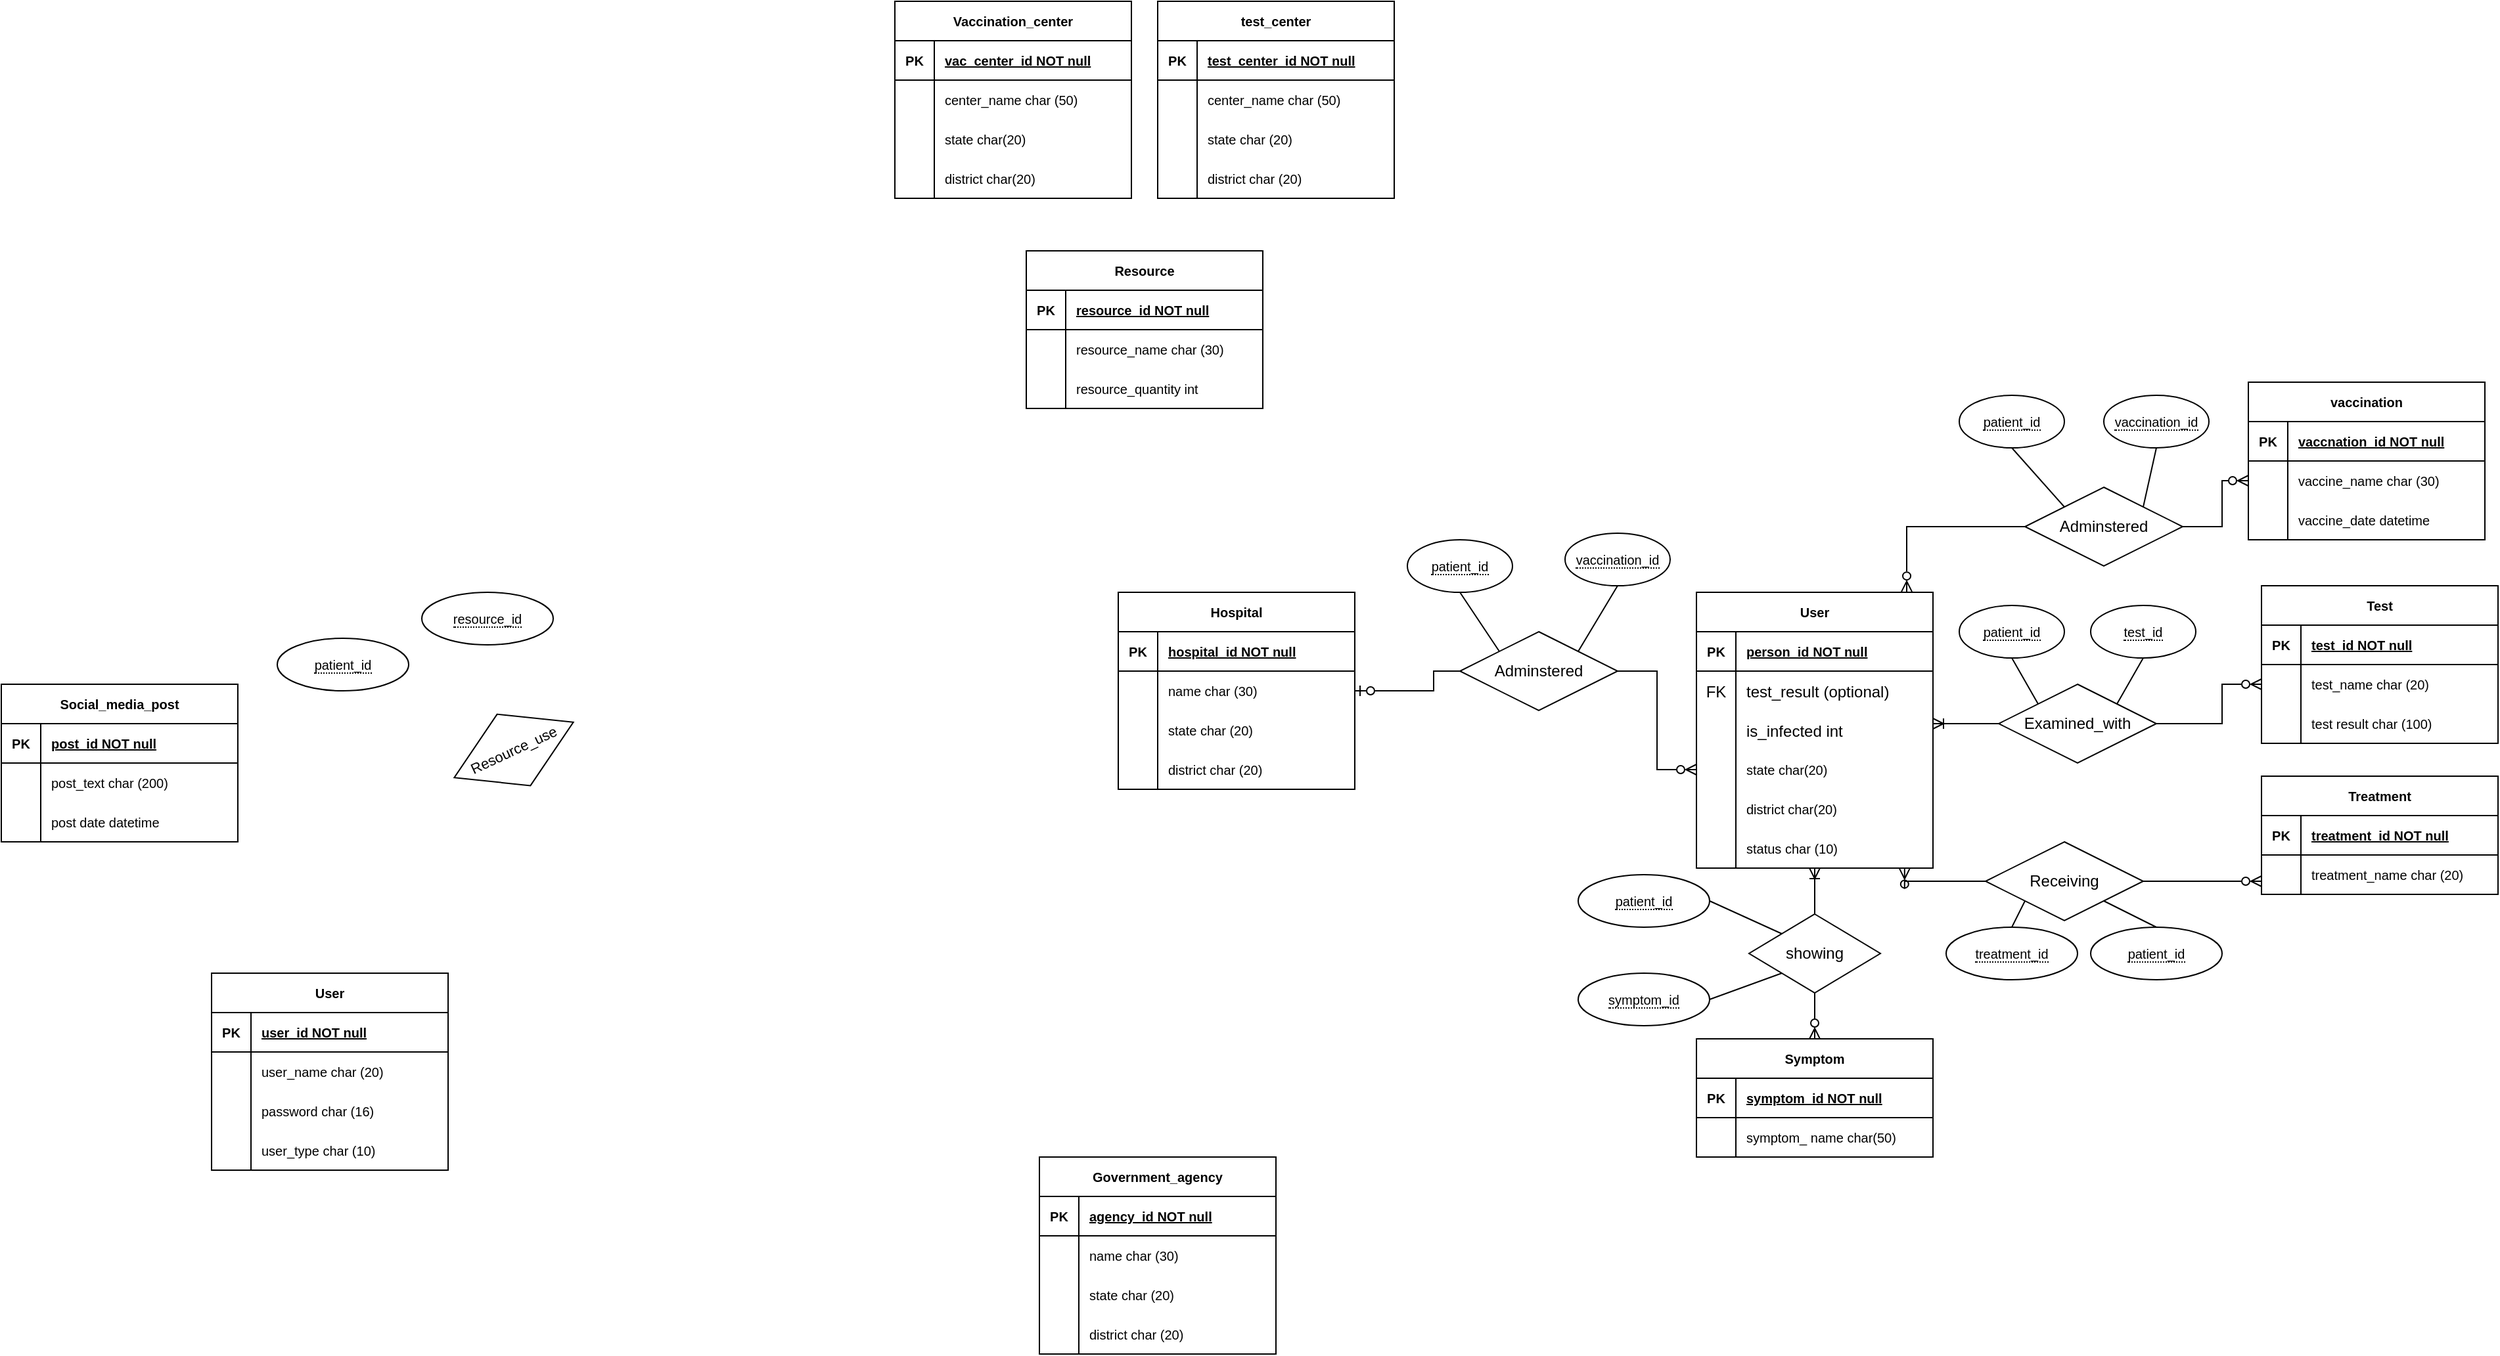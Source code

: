 <mxfile version="20.8.10" type="github">
  <diagram name="Page-1" id="e56a1550-8fbb-45ad-956c-1786394a9013">
    <mxGraphModel dx="1100" dy="784" grid="1" gridSize="10" guides="1" tooltips="1" connect="1" arrows="1" fold="1" page="1" pageScale="1" pageWidth="4000" pageHeight="4000" background="none" math="0" shadow="0">
      <root>
        <mxCell id="0" />
        <mxCell id="1" parent="0" />
        <mxCell id="FpNZG0VmVVz_sjIysyUu-32" value="showing" style="shape=rhombus;perimeter=rhombusPerimeter;whiteSpace=wrap;html=1;align=center;shadow=0;sketch=0;rotation=0;" parent="1" vertex="1">
          <mxGeometry x="1360" y="745" width="100" height="60" as="geometry" />
        </mxCell>
        <mxCell id="FpNZG0VmVVz_sjIysyUu-37" value="&lt;span style=&quot;border-bottom: 1px dotted&quot;&gt;symptom_id&lt;/span&gt;" style="ellipse;whiteSpace=wrap;html=1;align=center;fontSize=10;" parent="1" vertex="1">
          <mxGeometry x="1230" y="790" width="100" height="40" as="geometry" />
        </mxCell>
        <mxCell id="FpNZG0VmVVz_sjIysyUu-38" value="&lt;span style=&quot;border-bottom: 1px dotted&quot;&gt;patient_id&lt;/span&gt;" style="ellipse;whiteSpace=wrap;html=1;align=center;fontSize=10;" parent="1" vertex="1">
          <mxGeometry x="1230" y="715" width="100" height="40" as="geometry" />
        </mxCell>
        <mxCell id="FpNZG0VmVVz_sjIysyUu-124" value="&lt;font style=&quot;font-size: 11px;&quot;&gt;Resource_use&lt;/font&gt;" style="shape=rhombus;perimeter=rhombusPerimeter;whiteSpace=wrap;html=1;align=center;shadow=0;sketch=0;rotation=-25;" parent="1" vertex="1">
          <mxGeometry x="370" y="590" width="100" height="60" as="geometry" />
        </mxCell>
        <mxCell id="FpNZG0VmVVz_sjIysyUu-125" value="&lt;span style=&quot;border-bottom: 1px dotted&quot;&gt;resource_id&lt;/span&gt;" style="ellipse;whiteSpace=wrap;html=1;align=center;fontSize=10;" parent="1" vertex="1">
          <mxGeometry x="350" y="500" width="100" height="40" as="geometry" />
        </mxCell>
        <mxCell id="FpNZG0VmVVz_sjIysyUu-126" value="&lt;span style=&quot;border-bottom: 1px dotted&quot;&gt;patient_id&lt;/span&gt;" style="ellipse;whiteSpace=wrap;html=1;align=center;fontSize=10;rotation=0;" parent="1" vertex="1">
          <mxGeometry x="240" y="535" width="100" height="40" as="geometry" />
        </mxCell>
        <mxCell id="FpNZG0VmVVz_sjIysyUu-148" value="&lt;font style=&quot;font-size: 12px;&quot;&gt;Receiving&lt;/font&gt;" style="shape=rhombus;perimeter=rhombusPerimeter;whiteSpace=wrap;html=1;align=center;rounded=0;shadow=0;sketch=0;fontSize=11;rotation=0;" parent="1" vertex="1">
          <mxGeometry x="1540" y="690" width="120" height="60" as="geometry" />
        </mxCell>
        <mxCell id="FpNZG0VmVVz_sjIysyUu-218" value="&lt;span style=&quot;border-bottom: 1px dotted&quot;&gt;patient_id&lt;/span&gt;" style="ellipse;whiteSpace=wrap;html=1;align=center;fontSize=10;rotation=0;" parent="1" vertex="1">
          <mxGeometry x="1620" y="755" width="100" height="40" as="geometry" />
        </mxCell>
        <mxCell id="FpNZG0VmVVz_sjIysyUu-219" value="&lt;span style=&quot;border-bottom: 1px dotted&quot;&gt;treatment_id&lt;/span&gt;" style="ellipse;whiteSpace=wrap;html=1;align=center;fontSize=10;rotation=0;" parent="1" vertex="1">
          <mxGeometry x="1510" y="755" width="100" height="40" as="geometry" />
        </mxCell>
        <mxCell id="9xCG6FaIoPeR2C3khTuz-28" value="Symptom" style="shape=table;startSize=30;container=1;collapsible=1;childLayout=tableLayout;fixedRows=1;rowLines=0;fontStyle=1;align=center;resizeLast=1;fontSize=10;" parent="1" vertex="1">
          <mxGeometry x="1320" y="840" width="180" height="90" as="geometry" />
        </mxCell>
        <mxCell id="9xCG6FaIoPeR2C3khTuz-29" value="" style="shape=tableRow;horizontal=0;startSize=0;swimlaneHead=0;swimlaneBody=0;fillColor=none;collapsible=0;dropTarget=0;points=[[0,0.5],[1,0.5]];portConstraint=eastwest;top=0;left=0;right=0;bottom=1;fontSize=10;" parent="9xCG6FaIoPeR2C3khTuz-28" vertex="1">
          <mxGeometry y="30" width="180" height="30" as="geometry" />
        </mxCell>
        <mxCell id="9xCG6FaIoPeR2C3khTuz-30" value="PK" style="shape=partialRectangle;connectable=0;fillColor=none;top=0;left=0;bottom=0;right=0;fontStyle=1;overflow=hidden;fontSize=10;" parent="9xCG6FaIoPeR2C3khTuz-29" vertex="1">
          <mxGeometry width="30" height="30" as="geometry">
            <mxRectangle width="30" height="30" as="alternateBounds" />
          </mxGeometry>
        </mxCell>
        <mxCell id="9xCG6FaIoPeR2C3khTuz-31" value="symptom_id NOT null" style="shape=partialRectangle;connectable=0;fillColor=none;top=0;left=0;bottom=0;right=0;align=left;spacingLeft=6;fontStyle=5;overflow=hidden;fontSize=10;" parent="9xCG6FaIoPeR2C3khTuz-29" vertex="1">
          <mxGeometry x="30" width="150" height="30" as="geometry">
            <mxRectangle width="150" height="30" as="alternateBounds" />
          </mxGeometry>
        </mxCell>
        <mxCell id="9xCG6FaIoPeR2C3khTuz-32" value="" style="shape=tableRow;horizontal=0;startSize=0;swimlaneHead=0;swimlaneBody=0;fillColor=none;collapsible=0;dropTarget=0;points=[[0,0.5],[1,0.5]];portConstraint=eastwest;top=0;left=0;right=0;bottom=0;fontSize=10;" parent="9xCG6FaIoPeR2C3khTuz-28" vertex="1">
          <mxGeometry y="60" width="180" height="30" as="geometry" />
        </mxCell>
        <mxCell id="9xCG6FaIoPeR2C3khTuz-33" value="" style="shape=partialRectangle;connectable=0;fillColor=none;top=0;left=0;bottom=0;right=0;editable=1;overflow=hidden;fontSize=10;" parent="9xCG6FaIoPeR2C3khTuz-32" vertex="1">
          <mxGeometry width="30" height="30" as="geometry">
            <mxRectangle width="30" height="30" as="alternateBounds" />
          </mxGeometry>
        </mxCell>
        <mxCell id="9xCG6FaIoPeR2C3khTuz-34" value="symptom_ name char(50)" style="shape=partialRectangle;connectable=0;fillColor=none;top=0;left=0;bottom=0;right=0;align=left;spacingLeft=6;overflow=hidden;fontSize=10;" parent="9xCG6FaIoPeR2C3khTuz-32" vertex="1">
          <mxGeometry x="30" width="150" height="30" as="geometry">
            <mxRectangle width="150" height="30" as="alternateBounds" />
          </mxGeometry>
        </mxCell>
        <mxCell id="9xCG6FaIoPeR2C3khTuz-41" value="User" style="shape=table;startSize=30;container=1;collapsible=1;childLayout=tableLayout;fixedRows=1;rowLines=0;fontStyle=1;align=center;resizeLast=1;fontSize=10;" parent="1" vertex="1">
          <mxGeometry x="1320" y="500" width="180" height="210" as="geometry" />
        </mxCell>
        <mxCell id="9xCG6FaIoPeR2C3khTuz-42" value="" style="shape=tableRow;horizontal=0;startSize=0;swimlaneHead=0;swimlaneBody=0;fillColor=none;collapsible=0;dropTarget=0;points=[[0,0.5],[1,0.5]];portConstraint=eastwest;top=0;left=0;right=0;bottom=1;fontSize=10;" parent="9xCG6FaIoPeR2C3khTuz-41" vertex="1">
          <mxGeometry y="30" width="180" height="30" as="geometry" />
        </mxCell>
        <mxCell id="9xCG6FaIoPeR2C3khTuz-43" value="PK" style="shape=partialRectangle;connectable=0;fillColor=none;top=0;left=0;bottom=0;right=0;fontStyle=1;overflow=hidden;fontSize=10;" parent="9xCG6FaIoPeR2C3khTuz-42" vertex="1">
          <mxGeometry width="30" height="30" as="geometry">
            <mxRectangle width="30" height="30" as="alternateBounds" />
          </mxGeometry>
        </mxCell>
        <mxCell id="9xCG6FaIoPeR2C3khTuz-44" value="person_id NOT null" style="shape=partialRectangle;connectable=0;fillColor=none;top=0;left=0;bottom=0;right=0;align=left;spacingLeft=6;fontStyle=5;overflow=hidden;fontSize=10;" parent="9xCG6FaIoPeR2C3khTuz-42" vertex="1">
          <mxGeometry x="30" width="150" height="30" as="geometry">
            <mxRectangle width="150" height="30" as="alternateBounds" />
          </mxGeometry>
        </mxCell>
        <mxCell id="3uF09Ln62bthGpcUk9B_-35" value="" style="shape=tableRow;horizontal=0;startSize=0;swimlaneHead=0;swimlaneBody=0;fillColor=none;collapsible=0;dropTarget=0;points=[[0,0.5],[1,0.5]];portConstraint=eastwest;top=0;left=0;right=0;bottom=0;" vertex="1" parent="9xCG6FaIoPeR2C3khTuz-41">
          <mxGeometry y="60" width="180" height="30" as="geometry" />
        </mxCell>
        <mxCell id="3uF09Ln62bthGpcUk9B_-36" value="FK" style="shape=partialRectangle;connectable=0;fillColor=none;top=0;left=0;bottom=0;right=0;fontStyle=0;overflow=hidden;" vertex="1" parent="3uF09Ln62bthGpcUk9B_-35">
          <mxGeometry width="30" height="30" as="geometry">
            <mxRectangle width="30" height="30" as="alternateBounds" />
          </mxGeometry>
        </mxCell>
        <mxCell id="3uF09Ln62bthGpcUk9B_-37" value="test_result (optional)" style="shape=partialRectangle;connectable=0;fillColor=none;top=0;left=0;bottom=0;right=0;align=left;spacingLeft=6;fontStyle=0;overflow=hidden;" vertex="1" parent="3uF09Ln62bthGpcUk9B_-35">
          <mxGeometry x="30" width="150" height="30" as="geometry">
            <mxRectangle width="150" height="30" as="alternateBounds" />
          </mxGeometry>
        </mxCell>
        <mxCell id="3uF09Ln62bthGpcUk9B_-28" value="" style="shape=tableRow;horizontal=0;startSize=0;swimlaneHead=0;swimlaneBody=0;fillColor=none;collapsible=0;dropTarget=0;points=[[0,0.5],[1,0.5]];portConstraint=eastwest;top=0;left=0;right=0;bottom=0;" vertex="1" parent="9xCG6FaIoPeR2C3khTuz-41">
          <mxGeometry y="90" width="180" height="30" as="geometry" />
        </mxCell>
        <mxCell id="3uF09Ln62bthGpcUk9B_-29" value="" style="shape=partialRectangle;connectable=0;fillColor=none;top=0;left=0;bottom=0;right=0;editable=1;overflow=hidden;" vertex="1" parent="3uF09Ln62bthGpcUk9B_-28">
          <mxGeometry width="30" height="30" as="geometry">
            <mxRectangle width="30" height="30" as="alternateBounds" />
          </mxGeometry>
        </mxCell>
        <mxCell id="3uF09Ln62bthGpcUk9B_-30" value="is_infected int" style="shape=partialRectangle;connectable=0;fillColor=none;top=0;left=0;bottom=0;right=0;align=left;spacingLeft=6;overflow=hidden;" vertex="1" parent="3uF09Ln62bthGpcUk9B_-28">
          <mxGeometry x="30" width="150" height="30" as="geometry">
            <mxRectangle width="150" height="30" as="alternateBounds" />
          </mxGeometry>
        </mxCell>
        <mxCell id="9xCG6FaIoPeR2C3khTuz-45" value="" style="shape=tableRow;horizontal=0;startSize=0;swimlaneHead=0;swimlaneBody=0;fillColor=none;collapsible=0;dropTarget=0;points=[[0,0.5],[1,0.5]];portConstraint=eastwest;top=0;left=0;right=0;bottom=0;fontSize=10;" parent="9xCG6FaIoPeR2C3khTuz-41" vertex="1">
          <mxGeometry y="120" width="180" height="30" as="geometry" />
        </mxCell>
        <mxCell id="9xCG6FaIoPeR2C3khTuz-46" value="" style="shape=partialRectangle;connectable=0;fillColor=none;top=0;left=0;bottom=0;right=0;editable=1;overflow=hidden;fontSize=10;" parent="9xCG6FaIoPeR2C3khTuz-45" vertex="1">
          <mxGeometry width="30" height="30" as="geometry">
            <mxRectangle width="30" height="30" as="alternateBounds" />
          </mxGeometry>
        </mxCell>
        <mxCell id="9xCG6FaIoPeR2C3khTuz-47" value="state char(20)" style="shape=partialRectangle;connectable=0;fillColor=none;top=0;left=0;bottom=0;right=0;align=left;spacingLeft=6;overflow=hidden;fontSize=10;" parent="9xCG6FaIoPeR2C3khTuz-45" vertex="1">
          <mxGeometry x="30" width="150" height="30" as="geometry">
            <mxRectangle width="150" height="30" as="alternateBounds" />
          </mxGeometry>
        </mxCell>
        <mxCell id="9xCG6FaIoPeR2C3khTuz-48" value="" style="shape=tableRow;horizontal=0;startSize=0;swimlaneHead=0;swimlaneBody=0;fillColor=none;collapsible=0;dropTarget=0;points=[[0,0.5],[1,0.5]];portConstraint=eastwest;top=0;left=0;right=0;bottom=0;fontSize=10;" parent="9xCG6FaIoPeR2C3khTuz-41" vertex="1">
          <mxGeometry y="150" width="180" height="30" as="geometry" />
        </mxCell>
        <mxCell id="9xCG6FaIoPeR2C3khTuz-49" value="" style="shape=partialRectangle;connectable=0;fillColor=none;top=0;left=0;bottom=0;right=0;editable=1;overflow=hidden;fontSize=10;" parent="9xCG6FaIoPeR2C3khTuz-48" vertex="1">
          <mxGeometry width="30" height="30" as="geometry">
            <mxRectangle width="30" height="30" as="alternateBounds" />
          </mxGeometry>
        </mxCell>
        <mxCell id="9xCG6FaIoPeR2C3khTuz-50" value="district char(20)" style="shape=partialRectangle;connectable=0;fillColor=none;top=0;left=0;bottom=0;right=0;align=left;spacingLeft=6;overflow=hidden;fontSize=10;" parent="9xCG6FaIoPeR2C3khTuz-48" vertex="1">
          <mxGeometry x="30" width="150" height="30" as="geometry">
            <mxRectangle width="150" height="30" as="alternateBounds" />
          </mxGeometry>
        </mxCell>
        <mxCell id="9xCG6FaIoPeR2C3khTuz-51" value="" style="shape=tableRow;horizontal=0;startSize=0;swimlaneHead=0;swimlaneBody=0;fillColor=none;collapsible=0;dropTarget=0;points=[[0,0.5],[1,0.5]];portConstraint=eastwest;top=0;left=0;right=0;bottom=0;fontSize=10;" parent="9xCG6FaIoPeR2C3khTuz-41" vertex="1">
          <mxGeometry y="180" width="180" height="30" as="geometry" />
        </mxCell>
        <mxCell id="9xCG6FaIoPeR2C3khTuz-52" value="" style="shape=partialRectangle;connectable=0;fillColor=none;top=0;left=0;bottom=0;right=0;editable=1;overflow=hidden;fontSize=10;" parent="9xCG6FaIoPeR2C3khTuz-51" vertex="1">
          <mxGeometry width="30" height="30" as="geometry">
            <mxRectangle width="30" height="30" as="alternateBounds" />
          </mxGeometry>
        </mxCell>
        <mxCell id="9xCG6FaIoPeR2C3khTuz-53" value="status char (10)" style="shape=partialRectangle;connectable=0;fillColor=none;top=0;left=0;bottom=0;right=0;align=left;spacingLeft=6;overflow=hidden;fontSize=10;" parent="9xCG6FaIoPeR2C3khTuz-51" vertex="1">
          <mxGeometry x="30" width="150" height="30" as="geometry">
            <mxRectangle width="150" height="30" as="alternateBounds" />
          </mxGeometry>
        </mxCell>
        <mxCell id="9xCG6FaIoPeR2C3khTuz-54" value="Vaccination_center" style="shape=table;startSize=30;container=1;collapsible=1;childLayout=tableLayout;fixedRows=1;rowLines=0;fontStyle=1;align=center;resizeLast=1;fontSize=10;" parent="1" vertex="1">
          <mxGeometry x="710" y="50" width="180" height="150" as="geometry" />
        </mxCell>
        <mxCell id="9xCG6FaIoPeR2C3khTuz-55" value="" style="shape=tableRow;horizontal=0;startSize=0;swimlaneHead=0;swimlaneBody=0;fillColor=none;collapsible=0;dropTarget=0;points=[[0,0.5],[1,0.5]];portConstraint=eastwest;top=0;left=0;right=0;bottom=1;fontSize=10;" parent="9xCG6FaIoPeR2C3khTuz-54" vertex="1">
          <mxGeometry y="30" width="180" height="30" as="geometry" />
        </mxCell>
        <mxCell id="9xCG6FaIoPeR2C3khTuz-56" value="PK" style="shape=partialRectangle;connectable=0;fillColor=none;top=0;left=0;bottom=0;right=0;fontStyle=1;overflow=hidden;fontSize=10;" parent="9xCG6FaIoPeR2C3khTuz-55" vertex="1">
          <mxGeometry width="30" height="30" as="geometry">
            <mxRectangle width="30" height="30" as="alternateBounds" />
          </mxGeometry>
        </mxCell>
        <mxCell id="9xCG6FaIoPeR2C3khTuz-57" value="vac_center_id NOT null" style="shape=partialRectangle;connectable=0;fillColor=none;top=0;left=0;bottom=0;right=0;align=left;spacingLeft=6;fontStyle=5;overflow=hidden;fontSize=10;" parent="9xCG6FaIoPeR2C3khTuz-55" vertex="1">
          <mxGeometry x="30" width="150" height="30" as="geometry">
            <mxRectangle width="150" height="30" as="alternateBounds" />
          </mxGeometry>
        </mxCell>
        <mxCell id="9xCG6FaIoPeR2C3khTuz-64" value="" style="shape=tableRow;horizontal=0;startSize=0;swimlaneHead=0;swimlaneBody=0;fillColor=none;collapsible=0;dropTarget=0;points=[[0,0.5],[1,0.5]];portConstraint=eastwest;top=0;left=0;right=0;bottom=0;fontSize=10;" parent="9xCG6FaIoPeR2C3khTuz-54" vertex="1">
          <mxGeometry y="60" width="180" height="30" as="geometry" />
        </mxCell>
        <mxCell id="9xCG6FaIoPeR2C3khTuz-65" value="" style="shape=partialRectangle;connectable=0;fillColor=none;top=0;left=0;bottom=0;right=0;editable=1;overflow=hidden;fontSize=10;" parent="9xCG6FaIoPeR2C3khTuz-64" vertex="1">
          <mxGeometry width="30" height="30" as="geometry">
            <mxRectangle width="30" height="30" as="alternateBounds" />
          </mxGeometry>
        </mxCell>
        <mxCell id="9xCG6FaIoPeR2C3khTuz-66" value="center_name char (50)" style="shape=partialRectangle;connectable=0;fillColor=none;top=0;left=0;bottom=0;right=0;align=left;spacingLeft=6;overflow=hidden;fontSize=10;" parent="9xCG6FaIoPeR2C3khTuz-64" vertex="1">
          <mxGeometry x="30" width="150" height="30" as="geometry">
            <mxRectangle width="150" height="30" as="alternateBounds" />
          </mxGeometry>
        </mxCell>
        <mxCell id="9xCG6FaIoPeR2C3khTuz-58" value="" style="shape=tableRow;horizontal=0;startSize=0;swimlaneHead=0;swimlaneBody=0;fillColor=none;collapsible=0;dropTarget=0;points=[[0,0.5],[1,0.5]];portConstraint=eastwest;top=0;left=0;right=0;bottom=0;fontSize=10;" parent="9xCG6FaIoPeR2C3khTuz-54" vertex="1">
          <mxGeometry y="90" width="180" height="30" as="geometry" />
        </mxCell>
        <mxCell id="9xCG6FaIoPeR2C3khTuz-59" value="" style="shape=partialRectangle;connectable=0;fillColor=none;top=0;left=0;bottom=0;right=0;editable=1;overflow=hidden;fontSize=10;" parent="9xCG6FaIoPeR2C3khTuz-58" vertex="1">
          <mxGeometry width="30" height="30" as="geometry">
            <mxRectangle width="30" height="30" as="alternateBounds" />
          </mxGeometry>
        </mxCell>
        <mxCell id="9xCG6FaIoPeR2C3khTuz-60" value="state char(20)" style="shape=partialRectangle;connectable=0;fillColor=none;top=0;left=0;bottom=0;right=0;align=left;spacingLeft=6;overflow=hidden;fontSize=10;" parent="9xCG6FaIoPeR2C3khTuz-58" vertex="1">
          <mxGeometry x="30" width="150" height="30" as="geometry">
            <mxRectangle width="150" height="30" as="alternateBounds" />
          </mxGeometry>
        </mxCell>
        <mxCell id="9xCG6FaIoPeR2C3khTuz-61" value="" style="shape=tableRow;horizontal=0;startSize=0;swimlaneHead=0;swimlaneBody=0;fillColor=none;collapsible=0;dropTarget=0;points=[[0,0.5],[1,0.5]];portConstraint=eastwest;top=0;left=0;right=0;bottom=0;fontSize=10;" parent="9xCG6FaIoPeR2C3khTuz-54" vertex="1">
          <mxGeometry y="120" width="180" height="30" as="geometry" />
        </mxCell>
        <mxCell id="9xCG6FaIoPeR2C3khTuz-62" value="" style="shape=partialRectangle;connectable=0;fillColor=none;top=0;left=0;bottom=0;right=0;editable=1;overflow=hidden;fontSize=10;" parent="9xCG6FaIoPeR2C3khTuz-61" vertex="1">
          <mxGeometry width="30" height="30" as="geometry">
            <mxRectangle width="30" height="30" as="alternateBounds" />
          </mxGeometry>
        </mxCell>
        <mxCell id="9xCG6FaIoPeR2C3khTuz-63" value="district char(20)" style="shape=partialRectangle;connectable=0;fillColor=none;top=0;left=0;bottom=0;right=0;align=left;spacingLeft=6;overflow=hidden;fontSize=10;" parent="9xCG6FaIoPeR2C3khTuz-61" vertex="1">
          <mxGeometry x="30" width="150" height="30" as="geometry">
            <mxRectangle width="150" height="30" as="alternateBounds" />
          </mxGeometry>
        </mxCell>
        <mxCell id="9xCG6FaIoPeR2C3khTuz-67" value="test_center" style="shape=table;startSize=30;container=1;collapsible=1;childLayout=tableLayout;fixedRows=1;rowLines=0;fontStyle=1;align=center;resizeLast=1;fontSize=10;" parent="1" vertex="1">
          <mxGeometry x="910" y="50" width="180" height="150" as="geometry" />
        </mxCell>
        <mxCell id="9xCG6FaIoPeR2C3khTuz-68" value="" style="shape=tableRow;horizontal=0;startSize=0;swimlaneHead=0;swimlaneBody=0;fillColor=none;collapsible=0;dropTarget=0;points=[[0,0.5],[1,0.5]];portConstraint=eastwest;top=0;left=0;right=0;bottom=1;fontSize=10;" parent="9xCG6FaIoPeR2C3khTuz-67" vertex="1">
          <mxGeometry y="30" width="180" height="30" as="geometry" />
        </mxCell>
        <mxCell id="9xCG6FaIoPeR2C3khTuz-69" value="PK" style="shape=partialRectangle;connectable=0;fillColor=none;top=0;left=0;bottom=0;right=0;fontStyle=1;overflow=hidden;fontSize=10;" parent="9xCG6FaIoPeR2C3khTuz-68" vertex="1">
          <mxGeometry width="30" height="30" as="geometry">
            <mxRectangle width="30" height="30" as="alternateBounds" />
          </mxGeometry>
        </mxCell>
        <mxCell id="9xCG6FaIoPeR2C3khTuz-70" value="test_center_id NOT null" style="shape=partialRectangle;connectable=0;fillColor=none;top=0;left=0;bottom=0;right=0;align=left;spacingLeft=6;fontStyle=5;overflow=hidden;fontSize=10;" parent="9xCG6FaIoPeR2C3khTuz-68" vertex="1">
          <mxGeometry x="30" width="150" height="30" as="geometry">
            <mxRectangle width="150" height="30" as="alternateBounds" />
          </mxGeometry>
        </mxCell>
        <mxCell id="9xCG6FaIoPeR2C3khTuz-71" value="" style="shape=tableRow;horizontal=0;startSize=0;swimlaneHead=0;swimlaneBody=0;fillColor=none;collapsible=0;dropTarget=0;points=[[0,0.5],[1,0.5]];portConstraint=eastwest;top=0;left=0;right=0;bottom=0;fontSize=10;" parent="9xCG6FaIoPeR2C3khTuz-67" vertex="1">
          <mxGeometry y="60" width="180" height="30" as="geometry" />
        </mxCell>
        <mxCell id="9xCG6FaIoPeR2C3khTuz-72" value="" style="shape=partialRectangle;connectable=0;fillColor=none;top=0;left=0;bottom=0;right=0;editable=1;overflow=hidden;fontSize=10;" parent="9xCG6FaIoPeR2C3khTuz-71" vertex="1">
          <mxGeometry width="30" height="30" as="geometry">
            <mxRectangle width="30" height="30" as="alternateBounds" />
          </mxGeometry>
        </mxCell>
        <mxCell id="9xCG6FaIoPeR2C3khTuz-73" value="center_name char (50)" style="shape=partialRectangle;connectable=0;fillColor=none;top=0;left=0;bottom=0;right=0;align=left;spacingLeft=6;overflow=hidden;fontSize=10;" parent="9xCG6FaIoPeR2C3khTuz-71" vertex="1">
          <mxGeometry x="30" width="150" height="30" as="geometry">
            <mxRectangle width="150" height="30" as="alternateBounds" />
          </mxGeometry>
        </mxCell>
        <mxCell id="9xCG6FaIoPeR2C3khTuz-74" value="" style="shape=tableRow;horizontal=0;startSize=0;swimlaneHead=0;swimlaneBody=0;fillColor=none;collapsible=0;dropTarget=0;points=[[0,0.5],[1,0.5]];portConstraint=eastwest;top=0;left=0;right=0;bottom=0;fontSize=10;" parent="9xCG6FaIoPeR2C3khTuz-67" vertex="1">
          <mxGeometry y="90" width="180" height="30" as="geometry" />
        </mxCell>
        <mxCell id="9xCG6FaIoPeR2C3khTuz-75" value="" style="shape=partialRectangle;connectable=0;fillColor=none;top=0;left=0;bottom=0;right=0;editable=1;overflow=hidden;fontSize=10;" parent="9xCG6FaIoPeR2C3khTuz-74" vertex="1">
          <mxGeometry width="30" height="30" as="geometry">
            <mxRectangle width="30" height="30" as="alternateBounds" />
          </mxGeometry>
        </mxCell>
        <mxCell id="9xCG6FaIoPeR2C3khTuz-76" value="state char (20)" style="shape=partialRectangle;connectable=0;fillColor=none;top=0;left=0;bottom=0;right=0;align=left;spacingLeft=6;overflow=hidden;fontSize=10;" parent="9xCG6FaIoPeR2C3khTuz-74" vertex="1">
          <mxGeometry x="30" width="150" height="30" as="geometry">
            <mxRectangle width="150" height="30" as="alternateBounds" />
          </mxGeometry>
        </mxCell>
        <mxCell id="9xCG6FaIoPeR2C3khTuz-77" value="" style="shape=tableRow;horizontal=0;startSize=0;swimlaneHead=0;swimlaneBody=0;fillColor=none;collapsible=0;dropTarget=0;points=[[0,0.5],[1,0.5]];portConstraint=eastwest;top=0;left=0;right=0;bottom=0;fontSize=10;" parent="9xCG6FaIoPeR2C3khTuz-67" vertex="1">
          <mxGeometry y="120" width="180" height="30" as="geometry" />
        </mxCell>
        <mxCell id="9xCG6FaIoPeR2C3khTuz-78" value="" style="shape=partialRectangle;connectable=0;fillColor=none;top=0;left=0;bottom=0;right=0;editable=1;overflow=hidden;fontSize=10;" parent="9xCG6FaIoPeR2C3khTuz-77" vertex="1">
          <mxGeometry width="30" height="30" as="geometry">
            <mxRectangle width="30" height="30" as="alternateBounds" />
          </mxGeometry>
        </mxCell>
        <mxCell id="9xCG6FaIoPeR2C3khTuz-79" value="district char (20)" style="shape=partialRectangle;connectable=0;fillColor=none;top=0;left=0;bottom=0;right=0;align=left;spacingLeft=6;overflow=hidden;fontSize=10;" parent="9xCG6FaIoPeR2C3khTuz-77" vertex="1">
          <mxGeometry x="30" width="150" height="30" as="geometry">
            <mxRectangle width="150" height="30" as="alternateBounds" />
          </mxGeometry>
        </mxCell>
        <mxCell id="9xCG6FaIoPeR2C3khTuz-80" value="Test" style="shape=table;startSize=30;container=1;collapsible=1;childLayout=tableLayout;fixedRows=1;rowLines=0;fontStyle=1;align=center;resizeLast=1;fontSize=10;" parent="1" vertex="1">
          <mxGeometry x="1750" y="495" width="180" height="120" as="geometry" />
        </mxCell>
        <mxCell id="9xCG6FaIoPeR2C3khTuz-81" value="" style="shape=tableRow;horizontal=0;startSize=0;swimlaneHead=0;swimlaneBody=0;fillColor=none;collapsible=0;dropTarget=0;points=[[0,0.5],[1,0.5]];portConstraint=eastwest;top=0;left=0;right=0;bottom=1;fontSize=10;" parent="9xCG6FaIoPeR2C3khTuz-80" vertex="1">
          <mxGeometry y="30" width="180" height="30" as="geometry" />
        </mxCell>
        <mxCell id="9xCG6FaIoPeR2C3khTuz-82" value="PK" style="shape=partialRectangle;connectable=0;fillColor=none;top=0;left=0;bottom=0;right=0;fontStyle=1;overflow=hidden;fontSize=10;" parent="9xCG6FaIoPeR2C3khTuz-81" vertex="1">
          <mxGeometry width="30" height="30" as="geometry">
            <mxRectangle width="30" height="30" as="alternateBounds" />
          </mxGeometry>
        </mxCell>
        <mxCell id="9xCG6FaIoPeR2C3khTuz-83" value="test_id NOT null" style="shape=partialRectangle;connectable=0;fillColor=none;top=0;left=0;bottom=0;right=0;align=left;spacingLeft=6;fontStyle=5;overflow=hidden;fontSize=10;" parent="9xCG6FaIoPeR2C3khTuz-81" vertex="1">
          <mxGeometry x="30" width="150" height="30" as="geometry">
            <mxRectangle width="150" height="30" as="alternateBounds" />
          </mxGeometry>
        </mxCell>
        <mxCell id="9xCG6FaIoPeR2C3khTuz-84" value="" style="shape=tableRow;horizontal=0;startSize=0;swimlaneHead=0;swimlaneBody=0;fillColor=none;collapsible=0;dropTarget=0;points=[[0,0.5],[1,0.5]];portConstraint=eastwest;top=0;left=0;right=0;bottom=0;fontSize=10;" parent="9xCG6FaIoPeR2C3khTuz-80" vertex="1">
          <mxGeometry y="60" width="180" height="30" as="geometry" />
        </mxCell>
        <mxCell id="9xCG6FaIoPeR2C3khTuz-85" value="" style="shape=partialRectangle;connectable=0;fillColor=none;top=0;left=0;bottom=0;right=0;editable=1;overflow=hidden;fontSize=10;" parent="9xCG6FaIoPeR2C3khTuz-84" vertex="1">
          <mxGeometry width="30" height="30" as="geometry">
            <mxRectangle width="30" height="30" as="alternateBounds" />
          </mxGeometry>
        </mxCell>
        <mxCell id="9xCG6FaIoPeR2C3khTuz-86" value="test_name char (20)" style="shape=partialRectangle;connectable=0;fillColor=none;top=0;left=0;bottom=0;right=0;align=left;spacingLeft=6;overflow=hidden;fontSize=10;" parent="9xCG6FaIoPeR2C3khTuz-84" vertex="1">
          <mxGeometry x="30" width="150" height="30" as="geometry">
            <mxRectangle width="150" height="30" as="alternateBounds" />
          </mxGeometry>
        </mxCell>
        <mxCell id="9xCG6FaIoPeR2C3khTuz-90" value="" style="shape=tableRow;horizontal=0;startSize=0;swimlaneHead=0;swimlaneBody=0;fillColor=none;collapsible=0;dropTarget=0;points=[[0,0.5],[1,0.5]];portConstraint=eastwest;top=0;left=0;right=0;bottom=0;fontSize=10;" parent="9xCG6FaIoPeR2C3khTuz-80" vertex="1">
          <mxGeometry y="90" width="180" height="30" as="geometry" />
        </mxCell>
        <mxCell id="9xCG6FaIoPeR2C3khTuz-91" value="" style="shape=partialRectangle;connectable=0;fillColor=none;top=0;left=0;bottom=0;right=0;editable=1;overflow=hidden;fontSize=10;" parent="9xCG6FaIoPeR2C3khTuz-90" vertex="1">
          <mxGeometry width="30" height="30" as="geometry">
            <mxRectangle width="30" height="30" as="alternateBounds" />
          </mxGeometry>
        </mxCell>
        <mxCell id="9xCG6FaIoPeR2C3khTuz-92" value="test result char (100)" style="shape=partialRectangle;connectable=0;fillColor=none;top=0;left=0;bottom=0;right=0;align=left;spacingLeft=6;overflow=hidden;fontSize=10;" parent="9xCG6FaIoPeR2C3khTuz-90" vertex="1">
          <mxGeometry x="30" width="150" height="30" as="geometry">
            <mxRectangle width="150" height="30" as="alternateBounds" />
          </mxGeometry>
        </mxCell>
        <mxCell id="9xCG6FaIoPeR2C3khTuz-93" value="vaccination" style="shape=table;startSize=30;container=1;collapsible=1;childLayout=tableLayout;fixedRows=1;rowLines=0;fontStyle=1;align=center;resizeLast=1;fontSize=10;" parent="1" vertex="1">
          <mxGeometry x="1740" y="340" width="180" height="120" as="geometry" />
        </mxCell>
        <mxCell id="9xCG6FaIoPeR2C3khTuz-94" value="" style="shape=tableRow;horizontal=0;startSize=0;swimlaneHead=0;swimlaneBody=0;fillColor=none;collapsible=0;dropTarget=0;points=[[0,0.5],[1,0.5]];portConstraint=eastwest;top=0;left=0;right=0;bottom=1;fontSize=10;" parent="9xCG6FaIoPeR2C3khTuz-93" vertex="1">
          <mxGeometry y="30" width="180" height="30" as="geometry" />
        </mxCell>
        <mxCell id="9xCG6FaIoPeR2C3khTuz-95" value="PK" style="shape=partialRectangle;connectable=0;fillColor=none;top=0;left=0;bottom=0;right=0;fontStyle=1;overflow=hidden;fontSize=10;" parent="9xCG6FaIoPeR2C3khTuz-94" vertex="1">
          <mxGeometry width="30" height="30" as="geometry">
            <mxRectangle width="30" height="30" as="alternateBounds" />
          </mxGeometry>
        </mxCell>
        <mxCell id="9xCG6FaIoPeR2C3khTuz-96" value="vaccnation_id NOT null" style="shape=partialRectangle;connectable=0;fillColor=none;top=0;left=0;bottom=0;right=0;align=left;spacingLeft=6;fontStyle=5;overflow=hidden;fontSize=10;" parent="9xCG6FaIoPeR2C3khTuz-94" vertex="1">
          <mxGeometry x="30" width="150" height="30" as="geometry">
            <mxRectangle width="150" height="30" as="alternateBounds" />
          </mxGeometry>
        </mxCell>
        <mxCell id="9xCG6FaIoPeR2C3khTuz-97" value="" style="shape=tableRow;horizontal=0;startSize=0;swimlaneHead=0;swimlaneBody=0;fillColor=none;collapsible=0;dropTarget=0;points=[[0,0.5],[1,0.5]];portConstraint=eastwest;top=0;left=0;right=0;bottom=0;fontSize=10;" parent="9xCG6FaIoPeR2C3khTuz-93" vertex="1">
          <mxGeometry y="60" width="180" height="30" as="geometry" />
        </mxCell>
        <mxCell id="9xCG6FaIoPeR2C3khTuz-98" value="" style="shape=partialRectangle;connectable=0;fillColor=none;top=0;left=0;bottom=0;right=0;editable=1;overflow=hidden;fontSize=10;" parent="9xCG6FaIoPeR2C3khTuz-97" vertex="1">
          <mxGeometry width="30" height="30" as="geometry">
            <mxRectangle width="30" height="30" as="alternateBounds" />
          </mxGeometry>
        </mxCell>
        <mxCell id="9xCG6FaIoPeR2C3khTuz-99" value="vaccine_name char (30)" style="shape=partialRectangle;connectable=0;fillColor=none;top=0;left=0;bottom=0;right=0;align=left;spacingLeft=6;overflow=hidden;fontSize=10;" parent="9xCG6FaIoPeR2C3khTuz-97" vertex="1">
          <mxGeometry x="30" width="150" height="30" as="geometry">
            <mxRectangle width="150" height="30" as="alternateBounds" />
          </mxGeometry>
        </mxCell>
        <mxCell id="9xCG6FaIoPeR2C3khTuz-100" value="" style="shape=tableRow;horizontal=0;startSize=0;swimlaneHead=0;swimlaneBody=0;fillColor=none;collapsible=0;dropTarget=0;points=[[0,0.5],[1,0.5]];portConstraint=eastwest;top=0;left=0;right=0;bottom=0;fontSize=10;" parent="9xCG6FaIoPeR2C3khTuz-93" vertex="1">
          <mxGeometry y="90" width="180" height="30" as="geometry" />
        </mxCell>
        <mxCell id="9xCG6FaIoPeR2C3khTuz-101" value="" style="shape=partialRectangle;connectable=0;fillColor=none;top=0;left=0;bottom=0;right=0;editable=1;overflow=hidden;fontSize=10;" parent="9xCG6FaIoPeR2C3khTuz-100" vertex="1">
          <mxGeometry width="30" height="30" as="geometry">
            <mxRectangle width="30" height="30" as="alternateBounds" />
          </mxGeometry>
        </mxCell>
        <mxCell id="9xCG6FaIoPeR2C3khTuz-102" value="vaccine_date datetime" style="shape=partialRectangle;connectable=0;fillColor=none;top=0;left=0;bottom=0;right=0;align=left;spacingLeft=6;overflow=hidden;fontSize=10;" parent="9xCG6FaIoPeR2C3khTuz-100" vertex="1">
          <mxGeometry x="30" width="150" height="30" as="geometry">
            <mxRectangle width="150" height="30" as="alternateBounds" />
          </mxGeometry>
        </mxCell>
        <mxCell id="9xCG6FaIoPeR2C3khTuz-103" value="Resource" style="shape=table;startSize=30;container=1;collapsible=1;childLayout=tableLayout;fixedRows=1;rowLines=0;fontStyle=1;align=center;resizeLast=1;fontSize=10;" parent="1" vertex="1">
          <mxGeometry x="810" y="240" width="180" height="120" as="geometry" />
        </mxCell>
        <mxCell id="9xCG6FaIoPeR2C3khTuz-104" value="" style="shape=tableRow;horizontal=0;startSize=0;swimlaneHead=0;swimlaneBody=0;fillColor=none;collapsible=0;dropTarget=0;points=[[0,0.5],[1,0.5]];portConstraint=eastwest;top=0;left=0;right=0;bottom=1;fontSize=10;" parent="9xCG6FaIoPeR2C3khTuz-103" vertex="1">
          <mxGeometry y="30" width="180" height="30" as="geometry" />
        </mxCell>
        <mxCell id="9xCG6FaIoPeR2C3khTuz-105" value="PK" style="shape=partialRectangle;connectable=0;fillColor=none;top=0;left=0;bottom=0;right=0;fontStyle=1;overflow=hidden;fontSize=10;" parent="9xCG6FaIoPeR2C3khTuz-104" vertex="1">
          <mxGeometry width="30" height="30" as="geometry">
            <mxRectangle width="30" height="30" as="alternateBounds" />
          </mxGeometry>
        </mxCell>
        <mxCell id="9xCG6FaIoPeR2C3khTuz-106" value="resource_id NOT null" style="shape=partialRectangle;connectable=0;fillColor=none;top=0;left=0;bottom=0;right=0;align=left;spacingLeft=6;fontStyle=5;overflow=hidden;fontSize=10;" parent="9xCG6FaIoPeR2C3khTuz-104" vertex="1">
          <mxGeometry x="30" width="150" height="30" as="geometry">
            <mxRectangle width="150" height="30" as="alternateBounds" />
          </mxGeometry>
        </mxCell>
        <mxCell id="9xCG6FaIoPeR2C3khTuz-107" value="" style="shape=tableRow;horizontal=0;startSize=0;swimlaneHead=0;swimlaneBody=0;fillColor=none;collapsible=0;dropTarget=0;points=[[0,0.5],[1,0.5]];portConstraint=eastwest;top=0;left=0;right=0;bottom=0;fontSize=10;" parent="9xCG6FaIoPeR2C3khTuz-103" vertex="1">
          <mxGeometry y="60" width="180" height="30" as="geometry" />
        </mxCell>
        <mxCell id="9xCG6FaIoPeR2C3khTuz-108" value="" style="shape=partialRectangle;connectable=0;fillColor=none;top=0;left=0;bottom=0;right=0;editable=1;overflow=hidden;fontSize=10;" parent="9xCG6FaIoPeR2C3khTuz-107" vertex="1">
          <mxGeometry width="30" height="30" as="geometry">
            <mxRectangle width="30" height="30" as="alternateBounds" />
          </mxGeometry>
        </mxCell>
        <mxCell id="9xCG6FaIoPeR2C3khTuz-109" value="resource_name char (30)" style="shape=partialRectangle;connectable=0;fillColor=none;top=0;left=0;bottom=0;right=0;align=left;spacingLeft=6;overflow=hidden;fontSize=10;" parent="9xCG6FaIoPeR2C3khTuz-107" vertex="1">
          <mxGeometry x="30" width="150" height="30" as="geometry">
            <mxRectangle width="150" height="30" as="alternateBounds" />
          </mxGeometry>
        </mxCell>
        <mxCell id="9xCG6FaIoPeR2C3khTuz-110" value="" style="shape=tableRow;horizontal=0;startSize=0;swimlaneHead=0;swimlaneBody=0;fillColor=none;collapsible=0;dropTarget=0;points=[[0,0.5],[1,0.5]];portConstraint=eastwest;top=0;left=0;right=0;bottom=0;fontSize=10;" parent="9xCG6FaIoPeR2C3khTuz-103" vertex="1">
          <mxGeometry y="90" width="180" height="30" as="geometry" />
        </mxCell>
        <mxCell id="9xCG6FaIoPeR2C3khTuz-111" value="" style="shape=partialRectangle;connectable=0;fillColor=none;top=0;left=0;bottom=0;right=0;editable=1;overflow=hidden;fontSize=10;" parent="9xCG6FaIoPeR2C3khTuz-110" vertex="1">
          <mxGeometry width="30" height="30" as="geometry">
            <mxRectangle width="30" height="30" as="alternateBounds" />
          </mxGeometry>
        </mxCell>
        <mxCell id="9xCG6FaIoPeR2C3khTuz-112" value="resource_quantity int" style="shape=partialRectangle;connectable=0;fillColor=none;top=0;left=0;bottom=0;right=0;align=left;spacingLeft=6;overflow=hidden;fontSize=10;" parent="9xCG6FaIoPeR2C3khTuz-110" vertex="1">
          <mxGeometry x="30" width="150" height="30" as="geometry">
            <mxRectangle width="150" height="30" as="alternateBounds" />
          </mxGeometry>
        </mxCell>
        <mxCell id="9xCG6FaIoPeR2C3khTuz-116" value="Treatment" style="shape=table;startSize=30;container=1;collapsible=1;childLayout=tableLayout;fixedRows=1;rowLines=0;fontStyle=1;align=center;resizeLast=1;fontSize=10;" parent="1" vertex="1">
          <mxGeometry x="1750" y="640" width="180" height="90" as="geometry" />
        </mxCell>
        <mxCell id="9xCG6FaIoPeR2C3khTuz-117" value="" style="shape=tableRow;horizontal=0;startSize=0;swimlaneHead=0;swimlaneBody=0;fillColor=none;collapsible=0;dropTarget=0;points=[[0,0.5],[1,0.5]];portConstraint=eastwest;top=0;left=0;right=0;bottom=1;fontSize=10;" parent="9xCG6FaIoPeR2C3khTuz-116" vertex="1">
          <mxGeometry y="30" width="180" height="30" as="geometry" />
        </mxCell>
        <mxCell id="9xCG6FaIoPeR2C3khTuz-118" value="PK" style="shape=partialRectangle;connectable=0;fillColor=none;top=0;left=0;bottom=0;right=0;fontStyle=1;overflow=hidden;fontSize=10;" parent="9xCG6FaIoPeR2C3khTuz-117" vertex="1">
          <mxGeometry width="30" height="30" as="geometry">
            <mxRectangle width="30" height="30" as="alternateBounds" />
          </mxGeometry>
        </mxCell>
        <mxCell id="9xCG6FaIoPeR2C3khTuz-119" value="treatment_id NOT null" style="shape=partialRectangle;connectable=0;fillColor=none;top=0;left=0;bottom=0;right=0;align=left;spacingLeft=6;fontStyle=5;overflow=hidden;fontSize=10;" parent="9xCG6FaIoPeR2C3khTuz-117" vertex="1">
          <mxGeometry x="30" width="150" height="30" as="geometry">
            <mxRectangle width="150" height="30" as="alternateBounds" />
          </mxGeometry>
        </mxCell>
        <mxCell id="9xCG6FaIoPeR2C3khTuz-120" value="" style="shape=tableRow;horizontal=0;startSize=0;swimlaneHead=0;swimlaneBody=0;fillColor=none;collapsible=0;dropTarget=0;points=[[0,0.5],[1,0.5]];portConstraint=eastwest;top=0;left=0;right=0;bottom=0;fontSize=10;" parent="9xCG6FaIoPeR2C3khTuz-116" vertex="1">
          <mxGeometry y="60" width="180" height="30" as="geometry" />
        </mxCell>
        <mxCell id="9xCG6FaIoPeR2C3khTuz-121" value="" style="shape=partialRectangle;connectable=0;fillColor=none;top=0;left=0;bottom=0;right=0;editable=1;overflow=hidden;fontSize=10;" parent="9xCG6FaIoPeR2C3khTuz-120" vertex="1">
          <mxGeometry width="30" height="30" as="geometry">
            <mxRectangle width="30" height="30" as="alternateBounds" />
          </mxGeometry>
        </mxCell>
        <mxCell id="9xCG6FaIoPeR2C3khTuz-122" value="treatment_name char (20)" style="shape=partialRectangle;connectable=0;fillColor=none;top=0;left=0;bottom=0;right=0;align=left;spacingLeft=6;overflow=hidden;fontSize=10;" parent="9xCG6FaIoPeR2C3khTuz-120" vertex="1">
          <mxGeometry x="30" width="150" height="30" as="geometry">
            <mxRectangle width="150" height="30" as="alternateBounds" />
          </mxGeometry>
        </mxCell>
        <mxCell id="9xCG6FaIoPeR2C3khTuz-129" value="Social_media_post" style="shape=table;startSize=30;container=1;collapsible=1;childLayout=tableLayout;fixedRows=1;rowLines=0;fontStyle=1;align=center;resizeLast=1;fontSize=10;" parent="1" vertex="1">
          <mxGeometry x="30" y="570" width="180" height="120" as="geometry" />
        </mxCell>
        <mxCell id="9xCG6FaIoPeR2C3khTuz-130" value="" style="shape=tableRow;horizontal=0;startSize=0;swimlaneHead=0;swimlaneBody=0;fillColor=none;collapsible=0;dropTarget=0;points=[[0,0.5],[1,0.5]];portConstraint=eastwest;top=0;left=0;right=0;bottom=1;fontSize=10;" parent="9xCG6FaIoPeR2C3khTuz-129" vertex="1">
          <mxGeometry y="30" width="180" height="30" as="geometry" />
        </mxCell>
        <mxCell id="9xCG6FaIoPeR2C3khTuz-131" value="PK" style="shape=partialRectangle;connectable=0;fillColor=none;top=0;left=0;bottom=0;right=0;fontStyle=1;overflow=hidden;fontSize=10;" parent="9xCG6FaIoPeR2C3khTuz-130" vertex="1">
          <mxGeometry width="30" height="30" as="geometry">
            <mxRectangle width="30" height="30" as="alternateBounds" />
          </mxGeometry>
        </mxCell>
        <mxCell id="9xCG6FaIoPeR2C3khTuz-132" value="post_id NOT null" style="shape=partialRectangle;connectable=0;fillColor=none;top=0;left=0;bottom=0;right=0;align=left;spacingLeft=6;fontStyle=5;overflow=hidden;fontSize=10;" parent="9xCG6FaIoPeR2C3khTuz-130" vertex="1">
          <mxGeometry x="30" width="150" height="30" as="geometry">
            <mxRectangle width="150" height="30" as="alternateBounds" />
          </mxGeometry>
        </mxCell>
        <mxCell id="9xCG6FaIoPeR2C3khTuz-133" value="" style="shape=tableRow;horizontal=0;startSize=0;swimlaneHead=0;swimlaneBody=0;fillColor=none;collapsible=0;dropTarget=0;points=[[0,0.5],[1,0.5]];portConstraint=eastwest;top=0;left=0;right=0;bottom=0;fontSize=10;" parent="9xCG6FaIoPeR2C3khTuz-129" vertex="1">
          <mxGeometry y="60" width="180" height="30" as="geometry" />
        </mxCell>
        <mxCell id="9xCG6FaIoPeR2C3khTuz-134" value="" style="shape=partialRectangle;connectable=0;fillColor=none;top=0;left=0;bottom=0;right=0;editable=1;overflow=hidden;fontSize=10;" parent="9xCG6FaIoPeR2C3khTuz-133" vertex="1">
          <mxGeometry width="30" height="30" as="geometry">
            <mxRectangle width="30" height="30" as="alternateBounds" />
          </mxGeometry>
        </mxCell>
        <mxCell id="9xCG6FaIoPeR2C3khTuz-135" value="post_text char (200)" style="shape=partialRectangle;connectable=0;fillColor=none;top=0;left=0;bottom=0;right=0;align=left;spacingLeft=6;overflow=hidden;fontSize=10;" parent="9xCG6FaIoPeR2C3khTuz-133" vertex="1">
          <mxGeometry x="30" width="150" height="30" as="geometry">
            <mxRectangle width="150" height="30" as="alternateBounds" />
          </mxGeometry>
        </mxCell>
        <mxCell id="9xCG6FaIoPeR2C3khTuz-136" value="" style="shape=tableRow;horizontal=0;startSize=0;swimlaneHead=0;swimlaneBody=0;fillColor=none;collapsible=0;dropTarget=0;points=[[0,0.5],[1,0.5]];portConstraint=eastwest;top=0;left=0;right=0;bottom=0;fontSize=10;" parent="9xCG6FaIoPeR2C3khTuz-129" vertex="1">
          <mxGeometry y="90" width="180" height="30" as="geometry" />
        </mxCell>
        <mxCell id="9xCG6FaIoPeR2C3khTuz-137" value="" style="shape=partialRectangle;connectable=0;fillColor=none;top=0;left=0;bottom=0;right=0;editable=1;overflow=hidden;fontSize=10;" parent="9xCG6FaIoPeR2C3khTuz-136" vertex="1">
          <mxGeometry width="30" height="30" as="geometry">
            <mxRectangle width="30" height="30" as="alternateBounds" />
          </mxGeometry>
        </mxCell>
        <mxCell id="9xCG6FaIoPeR2C3khTuz-138" value="post date datetime" style="shape=partialRectangle;connectable=0;fillColor=none;top=0;left=0;bottom=0;right=0;align=left;spacingLeft=6;overflow=hidden;fontSize=10;" parent="9xCG6FaIoPeR2C3khTuz-136" vertex="1">
          <mxGeometry x="30" width="150" height="30" as="geometry">
            <mxRectangle width="150" height="30" as="alternateBounds" />
          </mxGeometry>
        </mxCell>
        <mxCell id="9xCG6FaIoPeR2C3khTuz-142" value="User" style="shape=table;startSize=30;container=1;collapsible=1;childLayout=tableLayout;fixedRows=1;rowLines=0;fontStyle=1;align=center;resizeLast=1;fontSize=10;" parent="1" vertex="1">
          <mxGeometry x="190" y="790" width="180" height="150" as="geometry" />
        </mxCell>
        <mxCell id="9xCG6FaIoPeR2C3khTuz-143" value="" style="shape=tableRow;horizontal=0;startSize=0;swimlaneHead=0;swimlaneBody=0;fillColor=none;collapsible=0;dropTarget=0;points=[[0,0.5],[1,0.5]];portConstraint=eastwest;top=0;left=0;right=0;bottom=1;fontSize=10;" parent="9xCG6FaIoPeR2C3khTuz-142" vertex="1">
          <mxGeometry y="30" width="180" height="30" as="geometry" />
        </mxCell>
        <mxCell id="9xCG6FaIoPeR2C3khTuz-144" value="PK" style="shape=partialRectangle;connectable=0;fillColor=none;top=0;left=0;bottom=0;right=0;fontStyle=1;overflow=hidden;fontSize=10;" parent="9xCG6FaIoPeR2C3khTuz-143" vertex="1">
          <mxGeometry width="30" height="30" as="geometry">
            <mxRectangle width="30" height="30" as="alternateBounds" />
          </mxGeometry>
        </mxCell>
        <mxCell id="9xCG6FaIoPeR2C3khTuz-145" value="user_id NOT null" style="shape=partialRectangle;connectable=0;fillColor=none;top=0;left=0;bottom=0;right=0;align=left;spacingLeft=6;fontStyle=5;overflow=hidden;fontSize=10;" parent="9xCG6FaIoPeR2C3khTuz-143" vertex="1">
          <mxGeometry x="30" width="150" height="30" as="geometry">
            <mxRectangle width="150" height="30" as="alternateBounds" />
          </mxGeometry>
        </mxCell>
        <mxCell id="9xCG6FaIoPeR2C3khTuz-146" value="" style="shape=tableRow;horizontal=0;startSize=0;swimlaneHead=0;swimlaneBody=0;fillColor=none;collapsible=0;dropTarget=0;points=[[0,0.5],[1,0.5]];portConstraint=eastwest;top=0;left=0;right=0;bottom=0;fontSize=10;" parent="9xCG6FaIoPeR2C3khTuz-142" vertex="1">
          <mxGeometry y="60" width="180" height="30" as="geometry" />
        </mxCell>
        <mxCell id="9xCG6FaIoPeR2C3khTuz-147" value="" style="shape=partialRectangle;connectable=0;fillColor=none;top=0;left=0;bottom=0;right=0;editable=1;overflow=hidden;fontSize=10;" parent="9xCG6FaIoPeR2C3khTuz-146" vertex="1">
          <mxGeometry width="30" height="30" as="geometry">
            <mxRectangle width="30" height="30" as="alternateBounds" />
          </mxGeometry>
        </mxCell>
        <mxCell id="9xCG6FaIoPeR2C3khTuz-148" value="user_name char (20)" style="shape=partialRectangle;connectable=0;fillColor=none;top=0;left=0;bottom=0;right=0;align=left;spacingLeft=6;overflow=hidden;fontSize=10;" parent="9xCG6FaIoPeR2C3khTuz-146" vertex="1">
          <mxGeometry x="30" width="150" height="30" as="geometry">
            <mxRectangle width="150" height="30" as="alternateBounds" />
          </mxGeometry>
        </mxCell>
        <mxCell id="9xCG6FaIoPeR2C3khTuz-149" value="" style="shape=tableRow;horizontal=0;startSize=0;swimlaneHead=0;swimlaneBody=0;fillColor=none;collapsible=0;dropTarget=0;points=[[0,0.5],[1,0.5]];portConstraint=eastwest;top=0;left=0;right=0;bottom=0;fontSize=10;" parent="9xCG6FaIoPeR2C3khTuz-142" vertex="1">
          <mxGeometry y="90" width="180" height="30" as="geometry" />
        </mxCell>
        <mxCell id="9xCG6FaIoPeR2C3khTuz-150" value="" style="shape=partialRectangle;connectable=0;fillColor=none;top=0;left=0;bottom=0;right=0;editable=1;overflow=hidden;fontSize=10;" parent="9xCG6FaIoPeR2C3khTuz-149" vertex="1">
          <mxGeometry width="30" height="30" as="geometry">
            <mxRectangle width="30" height="30" as="alternateBounds" />
          </mxGeometry>
        </mxCell>
        <mxCell id="9xCG6FaIoPeR2C3khTuz-151" value="password char (16)" style="shape=partialRectangle;connectable=0;fillColor=none;top=0;left=0;bottom=0;right=0;align=left;spacingLeft=6;overflow=hidden;fontSize=10;" parent="9xCG6FaIoPeR2C3khTuz-149" vertex="1">
          <mxGeometry x="30" width="150" height="30" as="geometry">
            <mxRectangle width="150" height="30" as="alternateBounds" />
          </mxGeometry>
        </mxCell>
        <mxCell id="9xCG6FaIoPeR2C3khTuz-152" value="" style="shape=tableRow;horizontal=0;startSize=0;swimlaneHead=0;swimlaneBody=0;fillColor=none;collapsible=0;dropTarget=0;points=[[0,0.5],[1,0.5]];portConstraint=eastwest;top=0;left=0;right=0;bottom=0;fontSize=10;" parent="9xCG6FaIoPeR2C3khTuz-142" vertex="1">
          <mxGeometry y="120" width="180" height="30" as="geometry" />
        </mxCell>
        <mxCell id="9xCG6FaIoPeR2C3khTuz-153" value="" style="shape=partialRectangle;connectable=0;fillColor=none;top=0;left=0;bottom=0;right=0;editable=1;overflow=hidden;fontSize=10;" parent="9xCG6FaIoPeR2C3khTuz-152" vertex="1">
          <mxGeometry width="30" height="30" as="geometry">
            <mxRectangle width="30" height="30" as="alternateBounds" />
          </mxGeometry>
        </mxCell>
        <mxCell id="9xCG6FaIoPeR2C3khTuz-154" value="user_type char (10)" style="shape=partialRectangle;connectable=0;fillColor=none;top=0;left=0;bottom=0;right=0;align=left;spacingLeft=6;overflow=hidden;fontSize=10;" parent="9xCG6FaIoPeR2C3khTuz-152" vertex="1">
          <mxGeometry x="30" width="150" height="30" as="geometry">
            <mxRectangle width="150" height="30" as="alternateBounds" />
          </mxGeometry>
        </mxCell>
        <mxCell id="9xCG6FaIoPeR2C3khTuz-155" value="Hospital" style="shape=table;startSize=30;container=1;collapsible=1;childLayout=tableLayout;fixedRows=1;rowLines=0;fontStyle=1;align=center;resizeLast=1;fontSize=10;" parent="1" vertex="1">
          <mxGeometry x="880" y="500" width="180" height="150" as="geometry" />
        </mxCell>
        <mxCell id="9xCG6FaIoPeR2C3khTuz-156" value="" style="shape=tableRow;horizontal=0;startSize=0;swimlaneHead=0;swimlaneBody=0;fillColor=none;collapsible=0;dropTarget=0;points=[[0,0.5],[1,0.5]];portConstraint=eastwest;top=0;left=0;right=0;bottom=1;fontSize=10;" parent="9xCG6FaIoPeR2C3khTuz-155" vertex="1">
          <mxGeometry y="30" width="180" height="30" as="geometry" />
        </mxCell>
        <mxCell id="9xCG6FaIoPeR2C3khTuz-157" value="PK" style="shape=partialRectangle;connectable=0;fillColor=none;top=0;left=0;bottom=0;right=0;fontStyle=1;overflow=hidden;fontSize=10;" parent="9xCG6FaIoPeR2C3khTuz-156" vertex="1">
          <mxGeometry width="30" height="30" as="geometry">
            <mxRectangle width="30" height="30" as="alternateBounds" />
          </mxGeometry>
        </mxCell>
        <mxCell id="9xCG6FaIoPeR2C3khTuz-158" value="hospital_id NOT null" style="shape=partialRectangle;connectable=0;fillColor=none;top=0;left=0;bottom=0;right=0;align=left;spacingLeft=6;fontStyle=5;overflow=hidden;fontSize=10;" parent="9xCG6FaIoPeR2C3khTuz-156" vertex="1">
          <mxGeometry x="30" width="150" height="30" as="geometry">
            <mxRectangle width="150" height="30" as="alternateBounds" />
          </mxGeometry>
        </mxCell>
        <mxCell id="9xCG6FaIoPeR2C3khTuz-159" value="" style="shape=tableRow;horizontal=0;startSize=0;swimlaneHead=0;swimlaneBody=0;fillColor=none;collapsible=0;dropTarget=0;points=[[0,0.5],[1,0.5]];portConstraint=eastwest;top=0;left=0;right=0;bottom=0;fontSize=10;" parent="9xCG6FaIoPeR2C3khTuz-155" vertex="1">
          <mxGeometry y="60" width="180" height="30" as="geometry" />
        </mxCell>
        <mxCell id="9xCG6FaIoPeR2C3khTuz-160" value="" style="shape=partialRectangle;connectable=0;fillColor=none;top=0;left=0;bottom=0;right=0;editable=1;overflow=hidden;fontSize=10;" parent="9xCG6FaIoPeR2C3khTuz-159" vertex="1">
          <mxGeometry width="30" height="30" as="geometry">
            <mxRectangle width="30" height="30" as="alternateBounds" />
          </mxGeometry>
        </mxCell>
        <mxCell id="9xCG6FaIoPeR2C3khTuz-161" value="name char (30)" style="shape=partialRectangle;connectable=0;fillColor=none;top=0;left=0;bottom=0;right=0;align=left;spacingLeft=6;overflow=hidden;fontSize=10;" parent="9xCG6FaIoPeR2C3khTuz-159" vertex="1">
          <mxGeometry x="30" width="150" height="30" as="geometry">
            <mxRectangle width="150" height="30" as="alternateBounds" />
          </mxGeometry>
        </mxCell>
        <mxCell id="9xCG6FaIoPeR2C3khTuz-162" value="" style="shape=tableRow;horizontal=0;startSize=0;swimlaneHead=0;swimlaneBody=0;fillColor=none;collapsible=0;dropTarget=0;points=[[0,0.5],[1,0.5]];portConstraint=eastwest;top=0;left=0;right=0;bottom=0;fontSize=10;" parent="9xCG6FaIoPeR2C3khTuz-155" vertex="1">
          <mxGeometry y="90" width="180" height="30" as="geometry" />
        </mxCell>
        <mxCell id="9xCG6FaIoPeR2C3khTuz-163" value="" style="shape=partialRectangle;connectable=0;fillColor=none;top=0;left=0;bottom=0;right=0;editable=1;overflow=hidden;fontSize=10;" parent="9xCG6FaIoPeR2C3khTuz-162" vertex="1">
          <mxGeometry width="30" height="30" as="geometry">
            <mxRectangle width="30" height="30" as="alternateBounds" />
          </mxGeometry>
        </mxCell>
        <mxCell id="9xCG6FaIoPeR2C3khTuz-164" value="state char (20)" style="shape=partialRectangle;connectable=0;fillColor=none;top=0;left=0;bottom=0;right=0;align=left;spacingLeft=6;overflow=hidden;fontSize=10;" parent="9xCG6FaIoPeR2C3khTuz-162" vertex="1">
          <mxGeometry x="30" width="150" height="30" as="geometry">
            <mxRectangle width="150" height="30" as="alternateBounds" />
          </mxGeometry>
        </mxCell>
        <mxCell id="9xCG6FaIoPeR2C3khTuz-165" value="" style="shape=tableRow;horizontal=0;startSize=0;swimlaneHead=0;swimlaneBody=0;fillColor=none;collapsible=0;dropTarget=0;points=[[0,0.5],[1,0.5]];portConstraint=eastwest;top=0;left=0;right=0;bottom=0;fontSize=10;" parent="9xCG6FaIoPeR2C3khTuz-155" vertex="1">
          <mxGeometry y="120" width="180" height="30" as="geometry" />
        </mxCell>
        <mxCell id="9xCG6FaIoPeR2C3khTuz-166" value="" style="shape=partialRectangle;connectable=0;fillColor=none;top=0;left=0;bottom=0;right=0;editable=1;overflow=hidden;fontSize=10;" parent="9xCG6FaIoPeR2C3khTuz-165" vertex="1">
          <mxGeometry width="30" height="30" as="geometry">
            <mxRectangle width="30" height="30" as="alternateBounds" />
          </mxGeometry>
        </mxCell>
        <mxCell id="9xCG6FaIoPeR2C3khTuz-167" value="district char (20)" style="shape=partialRectangle;connectable=0;fillColor=none;top=0;left=0;bottom=0;right=0;align=left;spacingLeft=6;overflow=hidden;fontSize=10;" parent="9xCG6FaIoPeR2C3khTuz-165" vertex="1">
          <mxGeometry x="30" width="150" height="30" as="geometry">
            <mxRectangle width="150" height="30" as="alternateBounds" />
          </mxGeometry>
        </mxCell>
        <mxCell id="9xCG6FaIoPeR2C3khTuz-168" value="Government_agency" style="shape=table;startSize=30;container=1;collapsible=1;childLayout=tableLayout;fixedRows=1;rowLines=0;fontStyle=1;align=center;resizeLast=1;fontSize=10;" parent="1" vertex="1">
          <mxGeometry x="820" y="930" width="180" height="150" as="geometry" />
        </mxCell>
        <mxCell id="9xCG6FaIoPeR2C3khTuz-169" value="" style="shape=tableRow;horizontal=0;startSize=0;swimlaneHead=0;swimlaneBody=0;fillColor=none;collapsible=0;dropTarget=0;points=[[0,0.5],[1,0.5]];portConstraint=eastwest;top=0;left=0;right=0;bottom=1;fontSize=10;" parent="9xCG6FaIoPeR2C3khTuz-168" vertex="1">
          <mxGeometry y="30" width="180" height="30" as="geometry" />
        </mxCell>
        <mxCell id="9xCG6FaIoPeR2C3khTuz-170" value="PK" style="shape=partialRectangle;connectable=0;fillColor=none;top=0;left=0;bottom=0;right=0;fontStyle=1;overflow=hidden;fontSize=10;" parent="9xCG6FaIoPeR2C3khTuz-169" vertex="1">
          <mxGeometry width="30" height="30" as="geometry">
            <mxRectangle width="30" height="30" as="alternateBounds" />
          </mxGeometry>
        </mxCell>
        <mxCell id="9xCG6FaIoPeR2C3khTuz-171" value="agency_id NOT null" style="shape=partialRectangle;connectable=0;fillColor=none;top=0;left=0;bottom=0;right=0;align=left;spacingLeft=6;fontStyle=5;overflow=hidden;fontSize=10;" parent="9xCG6FaIoPeR2C3khTuz-169" vertex="1">
          <mxGeometry x="30" width="150" height="30" as="geometry">
            <mxRectangle width="150" height="30" as="alternateBounds" />
          </mxGeometry>
        </mxCell>
        <mxCell id="9xCG6FaIoPeR2C3khTuz-172" value="" style="shape=tableRow;horizontal=0;startSize=0;swimlaneHead=0;swimlaneBody=0;fillColor=none;collapsible=0;dropTarget=0;points=[[0,0.5],[1,0.5]];portConstraint=eastwest;top=0;left=0;right=0;bottom=0;fontSize=10;" parent="9xCG6FaIoPeR2C3khTuz-168" vertex="1">
          <mxGeometry y="60" width="180" height="30" as="geometry" />
        </mxCell>
        <mxCell id="9xCG6FaIoPeR2C3khTuz-173" value="" style="shape=partialRectangle;connectable=0;fillColor=none;top=0;left=0;bottom=0;right=0;editable=1;overflow=hidden;fontSize=10;" parent="9xCG6FaIoPeR2C3khTuz-172" vertex="1">
          <mxGeometry width="30" height="30" as="geometry">
            <mxRectangle width="30" height="30" as="alternateBounds" />
          </mxGeometry>
        </mxCell>
        <mxCell id="9xCG6FaIoPeR2C3khTuz-174" value="name char (30)" style="shape=partialRectangle;connectable=0;fillColor=none;top=0;left=0;bottom=0;right=0;align=left;spacingLeft=6;overflow=hidden;fontSize=10;" parent="9xCG6FaIoPeR2C3khTuz-172" vertex="1">
          <mxGeometry x="30" width="150" height="30" as="geometry">
            <mxRectangle width="150" height="30" as="alternateBounds" />
          </mxGeometry>
        </mxCell>
        <mxCell id="9xCG6FaIoPeR2C3khTuz-175" value="" style="shape=tableRow;horizontal=0;startSize=0;swimlaneHead=0;swimlaneBody=0;fillColor=none;collapsible=0;dropTarget=0;points=[[0,0.5],[1,0.5]];portConstraint=eastwest;top=0;left=0;right=0;bottom=0;fontSize=10;" parent="9xCG6FaIoPeR2C3khTuz-168" vertex="1">
          <mxGeometry y="90" width="180" height="30" as="geometry" />
        </mxCell>
        <mxCell id="9xCG6FaIoPeR2C3khTuz-176" value="" style="shape=partialRectangle;connectable=0;fillColor=none;top=0;left=0;bottom=0;right=0;editable=1;overflow=hidden;fontSize=10;" parent="9xCG6FaIoPeR2C3khTuz-175" vertex="1">
          <mxGeometry width="30" height="30" as="geometry">
            <mxRectangle width="30" height="30" as="alternateBounds" />
          </mxGeometry>
        </mxCell>
        <mxCell id="9xCG6FaIoPeR2C3khTuz-177" value="state char (20)" style="shape=partialRectangle;connectable=0;fillColor=none;top=0;left=0;bottom=0;right=0;align=left;spacingLeft=6;overflow=hidden;fontSize=10;" parent="9xCG6FaIoPeR2C3khTuz-175" vertex="1">
          <mxGeometry x="30" width="150" height="30" as="geometry">
            <mxRectangle width="150" height="30" as="alternateBounds" />
          </mxGeometry>
        </mxCell>
        <mxCell id="9xCG6FaIoPeR2C3khTuz-178" value="" style="shape=tableRow;horizontal=0;startSize=0;swimlaneHead=0;swimlaneBody=0;fillColor=none;collapsible=0;dropTarget=0;points=[[0,0.5],[1,0.5]];portConstraint=eastwest;top=0;left=0;right=0;bottom=0;fontSize=10;" parent="9xCG6FaIoPeR2C3khTuz-168" vertex="1">
          <mxGeometry y="120" width="180" height="30" as="geometry" />
        </mxCell>
        <mxCell id="9xCG6FaIoPeR2C3khTuz-179" value="" style="shape=partialRectangle;connectable=0;fillColor=none;top=0;left=0;bottom=0;right=0;editable=1;overflow=hidden;fontSize=10;" parent="9xCG6FaIoPeR2C3khTuz-178" vertex="1">
          <mxGeometry width="30" height="30" as="geometry">
            <mxRectangle width="30" height="30" as="alternateBounds" />
          </mxGeometry>
        </mxCell>
        <mxCell id="9xCG6FaIoPeR2C3khTuz-180" value="district char (20)" style="shape=partialRectangle;connectable=0;fillColor=none;top=0;left=0;bottom=0;right=0;align=left;spacingLeft=6;overflow=hidden;fontSize=10;" parent="9xCG6FaIoPeR2C3khTuz-178" vertex="1">
          <mxGeometry x="30" width="150" height="30" as="geometry">
            <mxRectangle width="150" height="30" as="alternateBounds" />
          </mxGeometry>
        </mxCell>
        <mxCell id="9xCG6FaIoPeR2C3khTuz-184" value="" style="edgeStyle=elbowEdgeStyle;fontSize=12;html=1;endArrow=ERoneToMany;rounded=0;endFill=0;" parent="1" source="FpNZG0VmVVz_sjIysyUu-32" target="9xCG6FaIoPeR2C3khTuz-51" edge="1">
          <mxGeometry width="100" height="100" relative="1" as="geometry">
            <mxPoint x="1150" y="710" as="sourcePoint" />
            <mxPoint x="1250" y="610" as="targetPoint" />
          </mxGeometry>
        </mxCell>
        <mxCell id="9xCG6FaIoPeR2C3khTuz-185" value="" style="edgeStyle=orthogonalEdgeStyle;fontSize=12;html=1;endArrow=ERzeroToMany;rounded=0;exitX=0.5;exitY=1;exitDx=0;exitDy=0;endFill=0;" parent="1" source="FpNZG0VmVVz_sjIysyUu-32" target="9xCG6FaIoPeR2C3khTuz-28" edge="1">
          <mxGeometry width="100" height="100" relative="1" as="geometry">
            <mxPoint x="1410.294" y="705.176" as="sourcePoint" />
            <mxPoint x="1470" y="690" as="targetPoint" />
          </mxGeometry>
        </mxCell>
        <mxCell id="9xCG6FaIoPeR2C3khTuz-187" value="" style="endArrow=none;html=1;rounded=0;fontSize=10;exitX=1;exitY=0.5;exitDx=0;exitDy=0;entryX=0;entryY=0;entryDx=0;entryDy=0;" parent="1" source="FpNZG0VmVVz_sjIysyUu-38" target="FpNZG0VmVVz_sjIysyUu-32" edge="1">
          <mxGeometry width="50" height="50" relative="1" as="geometry">
            <mxPoint x="1180" y="620" as="sourcePoint" />
            <mxPoint x="1230" y="570" as="targetPoint" />
            <Array as="points" />
          </mxGeometry>
        </mxCell>
        <mxCell id="9xCG6FaIoPeR2C3khTuz-188" value="" style="endArrow=none;html=1;rounded=0;fontSize=10;exitX=1;exitY=0.5;exitDx=0;exitDy=0;entryX=0;entryY=1;entryDx=0;entryDy=0;" parent="1" source="FpNZG0VmVVz_sjIysyUu-37" target="FpNZG0VmVVz_sjIysyUu-32" edge="1">
          <mxGeometry width="50" height="50" relative="1" as="geometry">
            <mxPoint x="1350" y="705" as="sourcePoint" />
            <mxPoint x="1395" y="720" as="targetPoint" />
            <Array as="points" />
          </mxGeometry>
        </mxCell>
        <mxCell id="9xCG6FaIoPeR2C3khTuz-191" value="" style="endArrow=none;html=1;rounded=0;fontSize=10;exitX=0;exitY=1;exitDx=0;exitDy=0;entryX=0.5;entryY=0;entryDx=0;entryDy=0;" parent="1" source="FpNZG0VmVVz_sjIysyUu-148" target="FpNZG0VmVVz_sjIysyUu-219" edge="1">
          <mxGeometry width="50" height="50" relative="1" as="geometry">
            <mxPoint x="1030" y="800" as="sourcePoint" />
            <mxPoint x="1080" y="750" as="targetPoint" />
          </mxGeometry>
        </mxCell>
        <mxCell id="9xCG6FaIoPeR2C3khTuz-193" value="" style="endArrow=none;html=1;rounded=0;fontSize=10;exitX=1;exitY=1;exitDx=0;exitDy=0;entryX=0.5;entryY=0;entryDx=0;entryDy=0;" parent="1" source="FpNZG0VmVVz_sjIysyUu-148" target="FpNZG0VmVVz_sjIysyUu-218" edge="1">
          <mxGeometry width="50" height="50" relative="1" as="geometry">
            <mxPoint x="1570" y="720" as="sourcePoint" />
            <mxPoint x="1670" y="760" as="targetPoint" />
          </mxGeometry>
        </mxCell>
        <mxCell id="3uF09Ln62bthGpcUk9B_-2" value="" style="edgeStyle=orthogonalEdgeStyle;fontSize=12;html=1;endArrow=ERzeroToMany;rounded=0;exitX=0;exitY=0.5;exitDx=0;exitDy=0;endFill=0;entryX=0.88;entryY=1.007;entryDx=0;entryDy=0;entryPerimeter=0;" edge="1" parent="1" source="FpNZG0VmVVz_sjIysyUu-148" target="9xCG6FaIoPeR2C3khTuz-51">
          <mxGeometry width="100" height="100" relative="1" as="geometry">
            <mxPoint x="1420" y="765" as="sourcePoint" />
            <mxPoint x="1480" y="690" as="targetPoint" />
            <Array as="points">
              <mxPoint x="1478" y="720" />
            </Array>
          </mxGeometry>
        </mxCell>
        <mxCell id="3uF09Ln62bthGpcUk9B_-3" value="" style="edgeStyle=orthogonalEdgeStyle;fontSize=12;html=1;endArrow=ERzeroToMany;rounded=0;exitX=1;exitY=0.5;exitDx=0;exitDy=0;endFill=0;" edge="1" parent="1" source="FpNZG0VmVVz_sjIysyUu-148">
          <mxGeometry width="100" height="100" relative="1" as="geometry">
            <mxPoint x="1540" y="705" as="sourcePoint" />
            <mxPoint x="1750" y="720" as="targetPoint" />
            <Array as="points">
              <mxPoint x="1750" y="720" />
            </Array>
          </mxGeometry>
        </mxCell>
        <mxCell id="3uF09Ln62bthGpcUk9B_-4" value="&lt;font style=&quot;font-size: 12px;&quot;&gt;Examined_with&lt;/font&gt;" style="shape=rhombus;perimeter=rhombusPerimeter;whiteSpace=wrap;html=1;align=center;rounded=0;shadow=0;sketch=0;fontSize=11;rotation=0;" vertex="1" parent="1">
          <mxGeometry x="1550" y="570" width="120" height="60" as="geometry" />
        </mxCell>
        <mxCell id="3uF09Ln62bthGpcUk9B_-5" value="" style="edgeStyle=orthogonalEdgeStyle;fontSize=12;html=1;endArrow=ERoneToMany;rounded=0;exitX=0;exitY=0.5;exitDx=0;exitDy=0;endFill=0;" edge="1" parent="1" source="3uF09Ln62bthGpcUk9B_-4">
          <mxGeometry width="100" height="100" relative="1" as="geometry">
            <mxPoint x="1550" y="730" as="sourcePoint" />
            <mxPoint x="1500" y="600" as="targetPoint" />
            <Array as="points">
              <mxPoint x="1500" y="600" />
            </Array>
          </mxGeometry>
        </mxCell>
        <mxCell id="3uF09Ln62bthGpcUk9B_-6" value="" style="edgeStyle=orthogonalEdgeStyle;fontSize=12;html=1;endArrow=ERzeroToMany;rounded=0;exitX=1;exitY=0.5;exitDx=0;exitDy=0;entryX=0;entryY=0.5;entryDx=0;entryDy=0;endFill=0;" edge="1" parent="1" source="3uF09Ln62bthGpcUk9B_-4" target="9xCG6FaIoPeR2C3khTuz-84">
          <mxGeometry width="100" height="100" relative="1" as="geometry">
            <mxPoint x="1660" y="530" as="sourcePoint" />
            <mxPoint x="1750" y="530" as="targetPoint" />
            <Array as="points">
              <mxPoint x="1720" y="600" />
              <mxPoint x="1720" y="570" />
            </Array>
          </mxGeometry>
        </mxCell>
        <mxCell id="3uF09Ln62bthGpcUk9B_-7" value="&lt;font style=&quot;font-size: 12px;&quot;&gt;Adminstered&lt;/font&gt;" style="shape=rhombus;perimeter=rhombusPerimeter;whiteSpace=wrap;html=1;align=center;rounded=0;shadow=0;sketch=0;fontSize=11;rotation=0;" vertex="1" parent="1">
          <mxGeometry x="1570" y="420" width="120" height="60" as="geometry" />
        </mxCell>
        <mxCell id="3uF09Ln62bthGpcUk9B_-8" value="" style="edgeStyle=orthogonalEdgeStyle;fontSize=12;html=1;endArrow=ERzeroToMany;rounded=0;exitX=1;exitY=0.5;exitDx=0;exitDy=0;entryX=0;entryY=0.5;entryDx=0;entryDy=0;endFill=0;" edge="1" parent="1" source="3uF09Ln62bthGpcUk9B_-7" target="9xCG6FaIoPeR2C3khTuz-97">
          <mxGeometry width="100" height="100" relative="1" as="geometry">
            <mxPoint x="1680" y="610" as="sourcePoint" />
            <mxPoint x="1760" y="580" as="targetPoint" />
            <Array as="points">
              <mxPoint x="1720" y="450" />
              <mxPoint x="1720" y="415" />
            </Array>
          </mxGeometry>
        </mxCell>
        <mxCell id="3uF09Ln62bthGpcUk9B_-10" value="" style="edgeStyle=orthogonalEdgeStyle;fontSize=12;html=1;endArrow=ERzeroToMany;rounded=0;exitX=0;exitY=0.5;exitDx=0;exitDy=0;entryX=0.889;entryY=-0.002;entryDx=0;entryDy=0;entryPerimeter=0;endFill=0;" edge="1" parent="1" source="3uF09Ln62bthGpcUk9B_-7" target="9xCG6FaIoPeR2C3khTuz-41">
          <mxGeometry width="100" height="100" relative="1" as="geometry">
            <mxPoint x="1560" y="610" as="sourcePoint" />
            <mxPoint x="1510" y="610" as="targetPoint" />
            <Array as="points">
              <mxPoint x="1480" y="450" />
            </Array>
          </mxGeometry>
        </mxCell>
        <mxCell id="3uF09Ln62bthGpcUk9B_-11" value="&lt;span style=&quot;border-bottom: 1px dotted&quot;&gt;patient_id&lt;/span&gt;" style="ellipse;whiteSpace=wrap;html=1;align=center;fontSize=10;rotation=0;" vertex="1" parent="1">
          <mxGeometry x="1520" y="510" width="80" height="40" as="geometry" />
        </mxCell>
        <mxCell id="3uF09Ln62bthGpcUk9B_-12" value="&lt;span style=&quot;border-bottom: 1px dotted&quot;&gt;test_id&lt;/span&gt;" style="ellipse;whiteSpace=wrap;html=1;align=center;fontSize=10;rotation=0;" vertex="1" parent="1">
          <mxGeometry x="1620" y="510" width="80" height="40" as="geometry" />
        </mxCell>
        <mxCell id="3uF09Ln62bthGpcUk9B_-13" value="" style="endArrow=none;html=1;rounded=0;fontSize=10;entryX=0;entryY=0;entryDx=0;entryDy=0;exitX=0.5;exitY=1;exitDx=0;exitDy=0;" edge="1" parent="1" source="3uF09Ln62bthGpcUk9B_-11" target="3uF09Ln62bthGpcUk9B_-4">
          <mxGeometry width="50" height="50" relative="1" as="geometry">
            <mxPoint x="1590" y="680" as="sourcePoint" />
            <mxPoint x="1570" y="765" as="targetPoint" />
          </mxGeometry>
        </mxCell>
        <mxCell id="3uF09Ln62bthGpcUk9B_-14" value="" style="endArrow=none;html=1;rounded=0;fontSize=10;entryX=1;entryY=0;entryDx=0;entryDy=0;exitX=0.5;exitY=1;exitDx=0;exitDy=0;" edge="1" parent="1" source="3uF09Ln62bthGpcUk9B_-12" target="3uF09Ln62bthGpcUk9B_-4">
          <mxGeometry width="50" height="50" relative="1" as="geometry">
            <mxPoint x="1570" y="560" as="sourcePoint" />
            <mxPoint x="1590" y="595" as="targetPoint" />
          </mxGeometry>
        </mxCell>
        <mxCell id="3uF09Ln62bthGpcUk9B_-15" value="&lt;span style=&quot;border-bottom: 1px dotted&quot;&gt;patient_id&lt;/span&gt;" style="ellipse;whiteSpace=wrap;html=1;align=center;fontSize=10;rotation=0;" vertex="1" parent="1">
          <mxGeometry x="1520" y="350" width="80" height="40" as="geometry" />
        </mxCell>
        <mxCell id="3uF09Ln62bthGpcUk9B_-16" value="&lt;span style=&quot;border-bottom: 1px dotted&quot;&gt;vaccination_id&lt;/span&gt;" style="ellipse;whiteSpace=wrap;html=1;align=center;fontSize=10;rotation=0;" vertex="1" parent="1">
          <mxGeometry x="1630" y="350" width="80" height="40" as="geometry" />
        </mxCell>
        <mxCell id="3uF09Ln62bthGpcUk9B_-17" value="" style="endArrow=none;html=1;rounded=0;fontSize=10;entryX=1;entryY=0;entryDx=0;entryDy=0;exitX=0.5;exitY=1;exitDx=0;exitDy=0;" edge="1" parent="1" source="3uF09Ln62bthGpcUk9B_-16" target="3uF09Ln62bthGpcUk9B_-7">
          <mxGeometry width="50" height="50" relative="1" as="geometry">
            <mxPoint x="1670" y="560" as="sourcePoint" />
            <mxPoint x="1650" y="595" as="targetPoint" />
          </mxGeometry>
        </mxCell>
        <mxCell id="3uF09Ln62bthGpcUk9B_-18" value="" style="endArrow=none;html=1;rounded=0;fontSize=10;entryX=0;entryY=0;entryDx=0;entryDy=0;exitX=0.5;exitY=1;exitDx=0;exitDy=0;" edge="1" parent="1" source="3uF09Ln62bthGpcUk9B_-15" target="3uF09Ln62bthGpcUk9B_-7">
          <mxGeometry width="50" height="50" relative="1" as="geometry">
            <mxPoint x="1680" y="400" as="sourcePoint" />
            <mxPoint x="1670" y="445" as="targetPoint" />
          </mxGeometry>
        </mxCell>
        <mxCell id="3uF09Ln62bthGpcUk9B_-19" value="&lt;font style=&quot;font-size: 12px;&quot;&gt;Adminstered&lt;/font&gt;" style="shape=rhombus;perimeter=rhombusPerimeter;whiteSpace=wrap;html=1;align=center;rounded=0;shadow=0;sketch=0;fontSize=11;rotation=0;" vertex="1" parent="1">
          <mxGeometry x="1140" y="530" width="120" height="60" as="geometry" />
        </mxCell>
        <mxCell id="3uF09Ln62bthGpcUk9B_-20" value="&lt;span style=&quot;border-bottom: 1px dotted&quot;&gt;patient_id&lt;/span&gt;" style="ellipse;whiteSpace=wrap;html=1;align=center;fontSize=10;rotation=0;" vertex="1" parent="1">
          <mxGeometry x="1100" y="460" width="80" height="40" as="geometry" />
        </mxCell>
        <mxCell id="3uF09Ln62bthGpcUk9B_-21" value="&lt;span style=&quot;border-bottom: 1px dotted&quot;&gt;vaccination_id&lt;/span&gt;" style="ellipse;whiteSpace=wrap;html=1;align=center;fontSize=10;rotation=0;" vertex="1" parent="1">
          <mxGeometry x="1220" y="455" width="80" height="40" as="geometry" />
        </mxCell>
        <mxCell id="3uF09Ln62bthGpcUk9B_-22" value="" style="endArrow=none;html=1;rounded=0;fontSize=10;entryX=1;entryY=0;entryDx=0;entryDy=0;exitX=0.5;exitY=1;exitDx=0;exitDy=0;" edge="1" source="3uF09Ln62bthGpcUk9B_-21" target="3uF09Ln62bthGpcUk9B_-19" parent="1">
          <mxGeometry width="50" height="50" relative="1" as="geometry">
            <mxPoint x="1280" y="655" as="sourcePoint" />
            <mxPoint x="1260" y="690" as="targetPoint" />
          </mxGeometry>
        </mxCell>
        <mxCell id="3uF09Ln62bthGpcUk9B_-23" value="" style="endArrow=none;html=1;rounded=0;fontSize=10;entryX=0;entryY=0;entryDx=0;entryDy=0;exitX=0.5;exitY=1;exitDx=0;exitDy=0;" edge="1" source="3uF09Ln62bthGpcUk9B_-20" target="3uF09Ln62bthGpcUk9B_-19" parent="1">
          <mxGeometry width="50" height="50" relative="1" as="geometry">
            <mxPoint x="1290" y="495" as="sourcePoint" />
            <mxPoint x="1280" y="540" as="targetPoint" />
          </mxGeometry>
        </mxCell>
        <mxCell id="3uF09Ln62bthGpcUk9B_-24" value="" style="edgeStyle=orthogonalEdgeStyle;fontSize=12;html=1;endArrow=ERzeroToOne;rounded=0;entryX=1;entryY=0.5;entryDx=0;entryDy=0;exitX=0;exitY=0.5;exitDx=0;exitDy=0;endFill=0;" edge="1" parent="1" source="3uF09Ln62bthGpcUk9B_-19" target="9xCG6FaIoPeR2C3khTuz-159">
          <mxGeometry width="100" height="100" relative="1" as="geometry">
            <mxPoint x="1050" y="815" as="sourcePoint" />
            <mxPoint x="1150" y="715" as="targetPoint" />
            <Array as="points">
              <mxPoint x="1120" y="560" />
              <mxPoint x="1120" y="575" />
            </Array>
          </mxGeometry>
        </mxCell>
        <mxCell id="3uF09Ln62bthGpcUk9B_-31" value="" style="edgeStyle=entityRelationEdgeStyle;fontSize=12;html=1;endArrow=ERzeroToMany;rounded=0;exitX=1;exitY=0.5;exitDx=0;exitDy=0;entryX=0;entryY=0.5;entryDx=0;entryDy=0;endFill=0;" edge="1" parent="1" source="3uF09Ln62bthGpcUk9B_-19" target="9xCG6FaIoPeR2C3khTuz-45">
          <mxGeometry width="100" height="100" relative="1" as="geometry">
            <mxPoint x="1340" y="640" as="sourcePoint" />
            <mxPoint x="1440" y="540" as="targetPoint" />
          </mxGeometry>
        </mxCell>
      </root>
    </mxGraphModel>
  </diagram>
</mxfile>
